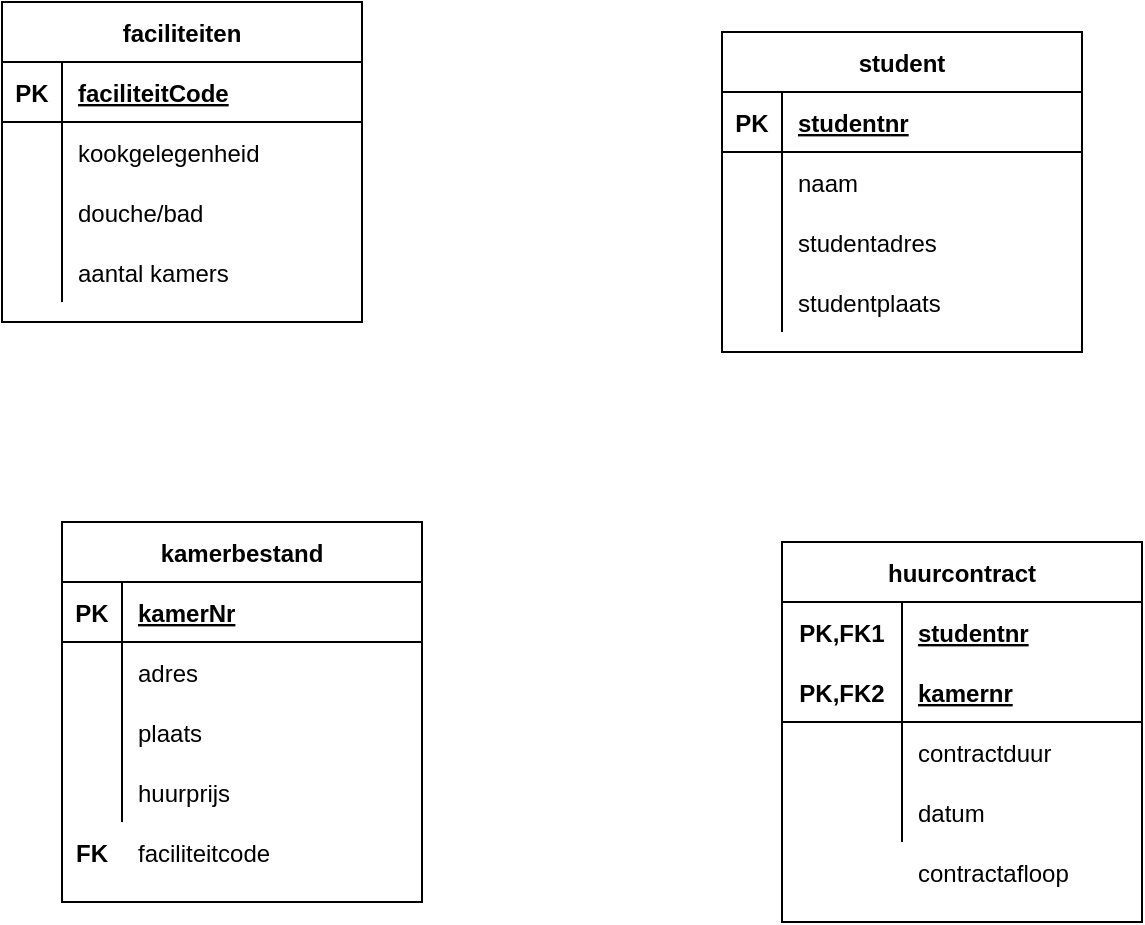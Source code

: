 <mxfile version="13.9.9" type="device"><diagram id="R2lEEEUBdFMjLlhIrx00" name="Page-1"><mxGraphModel dx="1422" dy="832" grid="1" gridSize="10" guides="1" tooltips="1" connect="1" arrows="1" fold="1" page="1" pageScale="1" pageWidth="850" pageHeight="1100" math="0" shadow="0" extFonts="Permanent Marker^https://fonts.googleapis.com/css?family=Permanent+Marker"><root><mxCell id="0"/><mxCell id="1" parent="0"/><mxCell id="yBG9xjrJVG9vw1_ddeqe-1" value="faciliteiten" style="shape=table;startSize=30;container=1;collapsible=1;childLayout=tableLayout;fixedRows=1;rowLines=0;fontStyle=1;align=center;resizeLast=1;" parent="1" vertex="1"><mxGeometry x="80" y="80" width="180" height="160" as="geometry"/></mxCell><mxCell id="yBG9xjrJVG9vw1_ddeqe-2" value="" style="shape=partialRectangle;collapsible=0;dropTarget=0;pointerEvents=0;fillColor=none;top=0;left=0;bottom=1;right=0;points=[[0,0.5],[1,0.5]];portConstraint=eastwest;" parent="yBG9xjrJVG9vw1_ddeqe-1" vertex="1"><mxGeometry y="30" width="180" height="30" as="geometry"/></mxCell><mxCell id="yBG9xjrJVG9vw1_ddeqe-3" value="PK" style="shape=partialRectangle;connectable=0;fillColor=none;top=0;left=0;bottom=0;right=0;fontStyle=1;overflow=hidden;" parent="yBG9xjrJVG9vw1_ddeqe-2" vertex="1"><mxGeometry width="30" height="30" as="geometry"/></mxCell><mxCell id="yBG9xjrJVG9vw1_ddeqe-4" value="faciliteitCode" style="shape=partialRectangle;connectable=0;fillColor=none;top=0;left=0;bottom=0;right=0;align=left;spacingLeft=6;fontStyle=5;overflow=hidden;" parent="yBG9xjrJVG9vw1_ddeqe-2" vertex="1"><mxGeometry x="30" width="150" height="30" as="geometry"/></mxCell><mxCell id="yBG9xjrJVG9vw1_ddeqe-5" value="" style="shape=partialRectangle;collapsible=0;dropTarget=0;pointerEvents=0;fillColor=none;top=0;left=0;bottom=0;right=0;points=[[0,0.5],[1,0.5]];portConstraint=eastwest;" parent="yBG9xjrJVG9vw1_ddeqe-1" vertex="1"><mxGeometry y="60" width="180" height="30" as="geometry"/></mxCell><mxCell id="yBG9xjrJVG9vw1_ddeqe-6" value="" style="shape=partialRectangle;connectable=0;fillColor=none;top=0;left=0;bottom=0;right=0;editable=1;overflow=hidden;" parent="yBG9xjrJVG9vw1_ddeqe-5" vertex="1"><mxGeometry width="30" height="30" as="geometry"/></mxCell><mxCell id="yBG9xjrJVG9vw1_ddeqe-7" value="kookgelegenheid" style="shape=partialRectangle;connectable=0;fillColor=none;top=0;left=0;bottom=0;right=0;align=left;spacingLeft=6;overflow=hidden;" parent="yBG9xjrJVG9vw1_ddeqe-5" vertex="1"><mxGeometry x="30" width="150" height="30" as="geometry"/></mxCell><mxCell id="yBG9xjrJVG9vw1_ddeqe-8" value="" style="shape=partialRectangle;collapsible=0;dropTarget=0;pointerEvents=0;fillColor=none;top=0;left=0;bottom=0;right=0;points=[[0,0.5],[1,0.5]];portConstraint=eastwest;" parent="yBG9xjrJVG9vw1_ddeqe-1" vertex="1"><mxGeometry y="90" width="180" height="30" as="geometry"/></mxCell><mxCell id="yBG9xjrJVG9vw1_ddeqe-9" value="" style="shape=partialRectangle;connectable=0;fillColor=none;top=0;left=0;bottom=0;right=0;editable=1;overflow=hidden;" parent="yBG9xjrJVG9vw1_ddeqe-8" vertex="1"><mxGeometry width="30" height="30" as="geometry"/></mxCell><mxCell id="yBG9xjrJVG9vw1_ddeqe-10" value="douche/bad" style="shape=partialRectangle;connectable=0;fillColor=none;top=0;left=0;bottom=0;right=0;align=left;spacingLeft=6;overflow=hidden;" parent="yBG9xjrJVG9vw1_ddeqe-8" vertex="1"><mxGeometry x="30" width="150" height="30" as="geometry"/></mxCell><mxCell id="yBG9xjrJVG9vw1_ddeqe-11" value="" style="shape=partialRectangle;collapsible=0;dropTarget=0;pointerEvents=0;fillColor=none;top=0;left=0;bottom=0;right=0;points=[[0,0.5],[1,0.5]];portConstraint=eastwest;" parent="yBG9xjrJVG9vw1_ddeqe-1" vertex="1"><mxGeometry y="120" width="180" height="30" as="geometry"/></mxCell><mxCell id="yBG9xjrJVG9vw1_ddeqe-12" value="" style="shape=partialRectangle;connectable=0;fillColor=none;top=0;left=0;bottom=0;right=0;editable=1;overflow=hidden;" parent="yBG9xjrJVG9vw1_ddeqe-11" vertex="1"><mxGeometry width="30" height="30" as="geometry"/></mxCell><mxCell id="yBG9xjrJVG9vw1_ddeqe-13" value="aantal kamers" style="shape=partialRectangle;connectable=0;fillColor=none;top=0;left=0;bottom=0;right=0;align=left;spacingLeft=6;overflow=hidden;" parent="yBG9xjrJVG9vw1_ddeqe-11" vertex="1"><mxGeometry x="30" width="150" height="30" as="geometry"/></mxCell><mxCell id="yBG9xjrJVG9vw1_ddeqe-14" value="student" style="shape=table;startSize=30;container=1;collapsible=1;childLayout=tableLayout;fixedRows=1;rowLines=0;fontStyle=1;align=center;resizeLast=1;" parent="1" vertex="1"><mxGeometry x="440" y="95" width="180" height="160" as="geometry"/></mxCell><mxCell id="yBG9xjrJVG9vw1_ddeqe-15" value="" style="shape=partialRectangle;collapsible=0;dropTarget=0;pointerEvents=0;fillColor=none;top=0;left=0;bottom=1;right=0;points=[[0,0.5],[1,0.5]];portConstraint=eastwest;" parent="yBG9xjrJVG9vw1_ddeqe-14" vertex="1"><mxGeometry y="30" width="180" height="30" as="geometry"/></mxCell><mxCell id="yBG9xjrJVG9vw1_ddeqe-16" value="PK" style="shape=partialRectangle;connectable=0;fillColor=none;top=0;left=0;bottom=0;right=0;fontStyle=1;overflow=hidden;" parent="yBG9xjrJVG9vw1_ddeqe-15" vertex="1"><mxGeometry width="30" height="30" as="geometry"/></mxCell><mxCell id="yBG9xjrJVG9vw1_ddeqe-17" value="studentnr" style="shape=partialRectangle;connectable=0;fillColor=none;top=0;left=0;bottom=0;right=0;align=left;spacingLeft=6;fontStyle=5;overflow=hidden;" parent="yBG9xjrJVG9vw1_ddeqe-15" vertex="1"><mxGeometry x="30" width="150" height="30" as="geometry"/></mxCell><mxCell id="yBG9xjrJVG9vw1_ddeqe-18" value="" style="shape=partialRectangle;collapsible=0;dropTarget=0;pointerEvents=0;fillColor=none;top=0;left=0;bottom=0;right=0;points=[[0,0.5],[1,0.5]];portConstraint=eastwest;" parent="yBG9xjrJVG9vw1_ddeqe-14" vertex="1"><mxGeometry y="60" width="180" height="30" as="geometry"/></mxCell><mxCell id="yBG9xjrJVG9vw1_ddeqe-19" value="" style="shape=partialRectangle;connectable=0;fillColor=none;top=0;left=0;bottom=0;right=0;editable=1;overflow=hidden;" parent="yBG9xjrJVG9vw1_ddeqe-18" vertex="1"><mxGeometry width="30" height="30" as="geometry"/></mxCell><mxCell id="yBG9xjrJVG9vw1_ddeqe-20" value="naam" style="shape=partialRectangle;connectable=0;fillColor=none;top=0;left=0;bottom=0;right=0;align=left;spacingLeft=6;overflow=hidden;" parent="yBG9xjrJVG9vw1_ddeqe-18" vertex="1"><mxGeometry x="30" width="150" height="30" as="geometry"/></mxCell><mxCell id="yBG9xjrJVG9vw1_ddeqe-21" value="" style="shape=partialRectangle;collapsible=0;dropTarget=0;pointerEvents=0;fillColor=none;top=0;left=0;bottom=0;right=0;points=[[0,0.5],[1,0.5]];portConstraint=eastwest;" parent="yBG9xjrJVG9vw1_ddeqe-14" vertex="1"><mxGeometry y="90" width="180" height="30" as="geometry"/></mxCell><mxCell id="yBG9xjrJVG9vw1_ddeqe-22" value="" style="shape=partialRectangle;connectable=0;fillColor=none;top=0;left=0;bottom=0;right=0;editable=1;overflow=hidden;" parent="yBG9xjrJVG9vw1_ddeqe-21" vertex="1"><mxGeometry width="30" height="30" as="geometry"/></mxCell><mxCell id="yBG9xjrJVG9vw1_ddeqe-23" value="studentadres" style="shape=partialRectangle;connectable=0;fillColor=none;top=0;left=0;bottom=0;right=0;align=left;spacingLeft=6;overflow=hidden;" parent="yBG9xjrJVG9vw1_ddeqe-21" vertex="1"><mxGeometry x="30" width="150" height="30" as="geometry"/></mxCell><mxCell id="yBG9xjrJVG9vw1_ddeqe-24" value="" style="shape=partialRectangle;collapsible=0;dropTarget=0;pointerEvents=0;fillColor=none;top=0;left=0;bottom=0;right=0;points=[[0,0.5],[1,0.5]];portConstraint=eastwest;" parent="yBG9xjrJVG9vw1_ddeqe-14" vertex="1"><mxGeometry y="120" width="180" height="30" as="geometry"/></mxCell><mxCell id="yBG9xjrJVG9vw1_ddeqe-25" value="" style="shape=partialRectangle;connectable=0;fillColor=none;top=0;left=0;bottom=0;right=0;editable=1;overflow=hidden;" parent="yBG9xjrJVG9vw1_ddeqe-24" vertex="1"><mxGeometry width="30" height="30" as="geometry"/></mxCell><mxCell id="yBG9xjrJVG9vw1_ddeqe-26" value="studentplaats" style="shape=partialRectangle;connectable=0;fillColor=none;top=0;left=0;bottom=0;right=0;align=left;spacingLeft=6;overflow=hidden;" parent="yBG9xjrJVG9vw1_ddeqe-24" vertex="1"><mxGeometry x="30" width="150" height="30" as="geometry"/></mxCell><mxCell id="nvT_oyyXGH9JHJfknMvF-3" value="kamerbestand" style="shape=table;startSize=30;container=1;collapsible=1;childLayout=tableLayout;fixedRows=1;rowLines=0;fontStyle=1;align=center;resizeLast=1;" vertex="1" parent="1"><mxGeometry x="110" y="340" width="180" height="190" as="geometry"/></mxCell><mxCell id="nvT_oyyXGH9JHJfknMvF-4" value="" style="shape=partialRectangle;collapsible=0;dropTarget=0;pointerEvents=0;fillColor=none;top=0;left=0;bottom=1;right=0;points=[[0,0.5],[1,0.5]];portConstraint=eastwest;" vertex="1" parent="nvT_oyyXGH9JHJfknMvF-3"><mxGeometry y="30" width="180" height="30" as="geometry"/></mxCell><mxCell id="nvT_oyyXGH9JHJfknMvF-5" value="PK" style="shape=partialRectangle;connectable=0;fillColor=none;top=0;left=0;bottom=0;right=0;fontStyle=1;overflow=hidden;" vertex="1" parent="nvT_oyyXGH9JHJfknMvF-4"><mxGeometry width="30" height="30" as="geometry"/></mxCell><mxCell id="nvT_oyyXGH9JHJfknMvF-6" value="kamerNr" style="shape=partialRectangle;connectable=0;fillColor=none;top=0;left=0;bottom=0;right=0;align=left;spacingLeft=6;fontStyle=5;overflow=hidden;" vertex="1" parent="nvT_oyyXGH9JHJfknMvF-4"><mxGeometry x="30" width="150" height="30" as="geometry"/></mxCell><mxCell id="nvT_oyyXGH9JHJfknMvF-7" value="" style="shape=partialRectangle;collapsible=0;dropTarget=0;pointerEvents=0;fillColor=none;top=0;left=0;bottom=0;right=0;points=[[0,0.5],[1,0.5]];portConstraint=eastwest;" vertex="1" parent="nvT_oyyXGH9JHJfknMvF-3"><mxGeometry y="60" width="180" height="30" as="geometry"/></mxCell><mxCell id="nvT_oyyXGH9JHJfknMvF-8" value="" style="shape=partialRectangle;connectable=0;fillColor=none;top=0;left=0;bottom=0;right=0;editable=1;overflow=hidden;" vertex="1" parent="nvT_oyyXGH9JHJfknMvF-7"><mxGeometry width="30" height="30" as="geometry"/></mxCell><mxCell id="nvT_oyyXGH9JHJfknMvF-9" value="adres" style="shape=partialRectangle;connectable=0;fillColor=none;top=0;left=0;bottom=0;right=0;align=left;spacingLeft=6;overflow=hidden;" vertex="1" parent="nvT_oyyXGH9JHJfknMvF-7"><mxGeometry x="30" width="150" height="30" as="geometry"/></mxCell><mxCell id="nvT_oyyXGH9JHJfknMvF-10" value="" style="shape=partialRectangle;collapsible=0;dropTarget=0;pointerEvents=0;fillColor=none;top=0;left=0;bottom=0;right=0;points=[[0,0.5],[1,0.5]];portConstraint=eastwest;" vertex="1" parent="nvT_oyyXGH9JHJfknMvF-3"><mxGeometry y="90" width="180" height="30" as="geometry"/></mxCell><mxCell id="nvT_oyyXGH9JHJfknMvF-11" value="" style="shape=partialRectangle;connectable=0;fillColor=none;top=0;left=0;bottom=0;right=0;editable=1;overflow=hidden;" vertex="1" parent="nvT_oyyXGH9JHJfknMvF-10"><mxGeometry width="30" height="30" as="geometry"/></mxCell><mxCell id="nvT_oyyXGH9JHJfknMvF-12" value="plaats" style="shape=partialRectangle;connectable=0;fillColor=none;top=0;left=0;bottom=0;right=0;align=left;spacingLeft=6;overflow=hidden;" vertex="1" parent="nvT_oyyXGH9JHJfknMvF-10"><mxGeometry x="30" width="150" height="30" as="geometry"/></mxCell><mxCell id="nvT_oyyXGH9JHJfknMvF-13" value="" style="shape=partialRectangle;collapsible=0;dropTarget=0;pointerEvents=0;fillColor=none;top=0;left=0;bottom=0;right=0;points=[[0,0.5],[1,0.5]];portConstraint=eastwest;" vertex="1" parent="nvT_oyyXGH9JHJfknMvF-3"><mxGeometry y="120" width="180" height="30" as="geometry"/></mxCell><mxCell id="nvT_oyyXGH9JHJfknMvF-14" value="" style="shape=partialRectangle;connectable=0;fillColor=none;top=0;left=0;bottom=0;right=0;editable=1;overflow=hidden;" vertex="1" parent="nvT_oyyXGH9JHJfknMvF-13"><mxGeometry width="30" height="30" as="geometry"/></mxCell><mxCell id="nvT_oyyXGH9JHJfknMvF-15" value="huurprijs" style="shape=partialRectangle;connectable=0;fillColor=none;top=0;left=0;bottom=0;right=0;align=left;spacingLeft=6;overflow=hidden;" vertex="1" parent="nvT_oyyXGH9JHJfknMvF-13"><mxGeometry x="30" width="150" height="30" as="geometry"/></mxCell><mxCell id="nvT_oyyXGH9JHJfknMvF-17" value="faciliteitcode" style="shape=partialRectangle;connectable=0;fillColor=none;top=0;left=0;bottom=0;right=0;align=left;spacingLeft=6;overflow=hidden;" vertex="1" parent="1"><mxGeometry x="140" y="490" width="150" height="30" as="geometry"/></mxCell><mxCell id="nvT_oyyXGH9JHJfknMvF-18" value="FK" style="shape=partialRectangle;connectable=0;fillColor=none;top=0;left=0;bottom=0;right=0;fontStyle=1;overflow=hidden;" vertex="1" parent="1"><mxGeometry x="110" y="490" width="30" height="30" as="geometry"/></mxCell><mxCell id="nvT_oyyXGH9JHJfknMvF-21" value="huurcontract" style="shape=table;startSize=30;container=1;collapsible=1;childLayout=tableLayout;fixedRows=1;rowLines=0;fontStyle=1;align=center;resizeLast=1;" vertex="1" parent="1"><mxGeometry x="470" y="350" width="180" height="190" as="geometry"/></mxCell><mxCell id="nvT_oyyXGH9JHJfknMvF-22" value="" style="shape=partialRectangle;collapsible=0;dropTarget=0;pointerEvents=0;fillColor=none;top=0;left=0;bottom=0;right=0;points=[[0,0.5],[1,0.5]];portConstraint=eastwest;" vertex="1" parent="nvT_oyyXGH9JHJfknMvF-21"><mxGeometry y="30" width="180" height="30" as="geometry"/></mxCell><mxCell id="nvT_oyyXGH9JHJfknMvF-23" value="PK,FK1" style="shape=partialRectangle;connectable=0;fillColor=none;top=0;left=0;bottom=0;right=0;fontStyle=1;overflow=hidden;" vertex="1" parent="nvT_oyyXGH9JHJfknMvF-22"><mxGeometry width="60" height="30" as="geometry"/></mxCell><mxCell id="nvT_oyyXGH9JHJfknMvF-24" value="studentnr" style="shape=partialRectangle;connectable=0;fillColor=none;top=0;left=0;bottom=0;right=0;align=left;spacingLeft=6;fontStyle=5;overflow=hidden;" vertex="1" parent="nvT_oyyXGH9JHJfknMvF-22"><mxGeometry x="60" width="120" height="30" as="geometry"/></mxCell><mxCell id="nvT_oyyXGH9JHJfknMvF-25" value="" style="shape=partialRectangle;collapsible=0;dropTarget=0;pointerEvents=0;fillColor=none;top=0;left=0;bottom=1;right=0;points=[[0,0.5],[1,0.5]];portConstraint=eastwest;" vertex="1" parent="nvT_oyyXGH9JHJfknMvF-21"><mxGeometry y="60" width="180" height="30" as="geometry"/></mxCell><mxCell id="nvT_oyyXGH9JHJfknMvF-26" value="PK,FK2" style="shape=partialRectangle;connectable=0;fillColor=none;top=0;left=0;bottom=0;right=0;fontStyle=1;overflow=hidden;" vertex="1" parent="nvT_oyyXGH9JHJfknMvF-25"><mxGeometry width="60" height="30" as="geometry"/></mxCell><mxCell id="nvT_oyyXGH9JHJfknMvF-27" value="kamernr" style="shape=partialRectangle;connectable=0;fillColor=none;top=0;left=0;bottom=0;right=0;align=left;spacingLeft=6;fontStyle=5;overflow=hidden;" vertex="1" parent="nvT_oyyXGH9JHJfknMvF-25"><mxGeometry x="60" width="120" height="30" as="geometry"/></mxCell><mxCell id="nvT_oyyXGH9JHJfknMvF-28" value="" style="shape=partialRectangle;collapsible=0;dropTarget=0;pointerEvents=0;fillColor=none;top=0;left=0;bottom=0;right=0;points=[[0,0.5],[1,0.5]];portConstraint=eastwest;" vertex="1" parent="nvT_oyyXGH9JHJfknMvF-21"><mxGeometry y="90" width="180" height="30" as="geometry"/></mxCell><mxCell id="nvT_oyyXGH9JHJfknMvF-29" value="" style="shape=partialRectangle;connectable=0;fillColor=none;top=0;left=0;bottom=0;right=0;editable=1;overflow=hidden;" vertex="1" parent="nvT_oyyXGH9JHJfknMvF-28"><mxGeometry width="60" height="30" as="geometry"/></mxCell><mxCell id="nvT_oyyXGH9JHJfknMvF-30" value="contractduur" style="shape=partialRectangle;connectable=0;fillColor=none;top=0;left=0;bottom=0;right=0;align=left;spacingLeft=6;overflow=hidden;" vertex="1" parent="nvT_oyyXGH9JHJfknMvF-28"><mxGeometry x="60" width="120" height="30" as="geometry"/></mxCell><mxCell id="nvT_oyyXGH9JHJfknMvF-31" value="" style="shape=partialRectangle;collapsible=0;dropTarget=0;pointerEvents=0;fillColor=none;top=0;left=0;bottom=0;right=0;points=[[0,0.5],[1,0.5]];portConstraint=eastwest;" vertex="1" parent="nvT_oyyXGH9JHJfknMvF-21"><mxGeometry y="120" width="180" height="30" as="geometry"/></mxCell><mxCell id="nvT_oyyXGH9JHJfknMvF-32" value="" style="shape=partialRectangle;connectable=0;fillColor=none;top=0;left=0;bottom=0;right=0;editable=1;overflow=hidden;" vertex="1" parent="nvT_oyyXGH9JHJfknMvF-31"><mxGeometry width="60" height="30" as="geometry"/></mxCell><mxCell id="nvT_oyyXGH9JHJfknMvF-33" value="datum" style="shape=partialRectangle;connectable=0;fillColor=none;top=0;left=0;bottom=0;right=0;align=left;spacingLeft=6;overflow=hidden;" vertex="1" parent="nvT_oyyXGH9JHJfknMvF-31"><mxGeometry x="60" width="120" height="30" as="geometry"/></mxCell><mxCell id="nvT_oyyXGH9JHJfknMvF-34" value="contractafloop" style="shape=partialRectangle;connectable=0;fillColor=none;top=0;left=0;bottom=0;right=0;align=left;spacingLeft=6;overflow=hidden;" vertex="1" parent="1"><mxGeometry x="530" y="500" width="120" height="30" as="geometry"/></mxCell></root></mxGraphModel></diagram></mxfile>